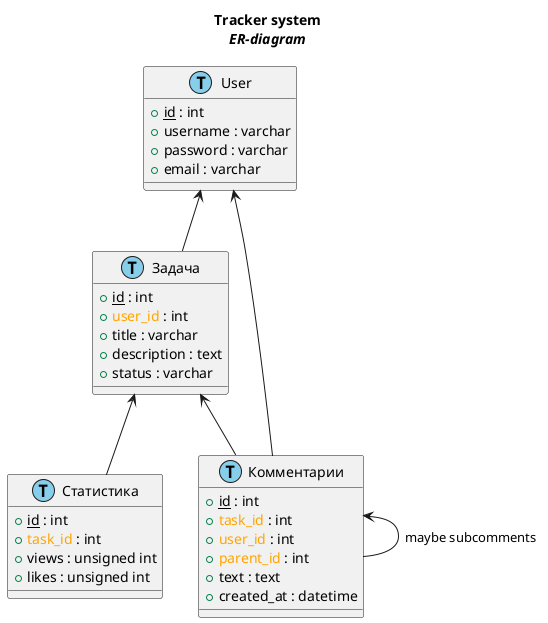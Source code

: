 plantuml
@startuml er

!define Table(name,desc) class name as "desc" << (T,SkyBlue) >>
!define primary_key(x) <u>x</u>
!define foreign_key(x) <color:Orange>x</color>

title
    <b>Tracker system</b>
    <i>ER-diagram</i>
end title

Table(user, "User") {
    +primary_key(id) : int
    +username : varchar
    +password : varchar
    +email : varchar
}

Table(task, "Задача") {
    +primary_key(id) : int
    +foreign_key(user_id) : int
    +title : varchar
    +description : text
    +status : varchar
}

Table(statistic, "Статистика") {
    +primary_key(id) : int
    +foreign_key(task_id) : int
    +views : unsigned int
    +likes : unsigned int
}

Table(comment, "Комментарии") {
    +primary_key(id) : int
    +foreign_key(task_id) : int
    +foreign_key(user_id) : int
    +foreign_key(parent_id) : int
    +text : text
    +created_at : datetime
}

user <-- task
user <-- comment


task <-- statistic
task <-- comment

comment <-- comment : maybe subcomments
@enduml
